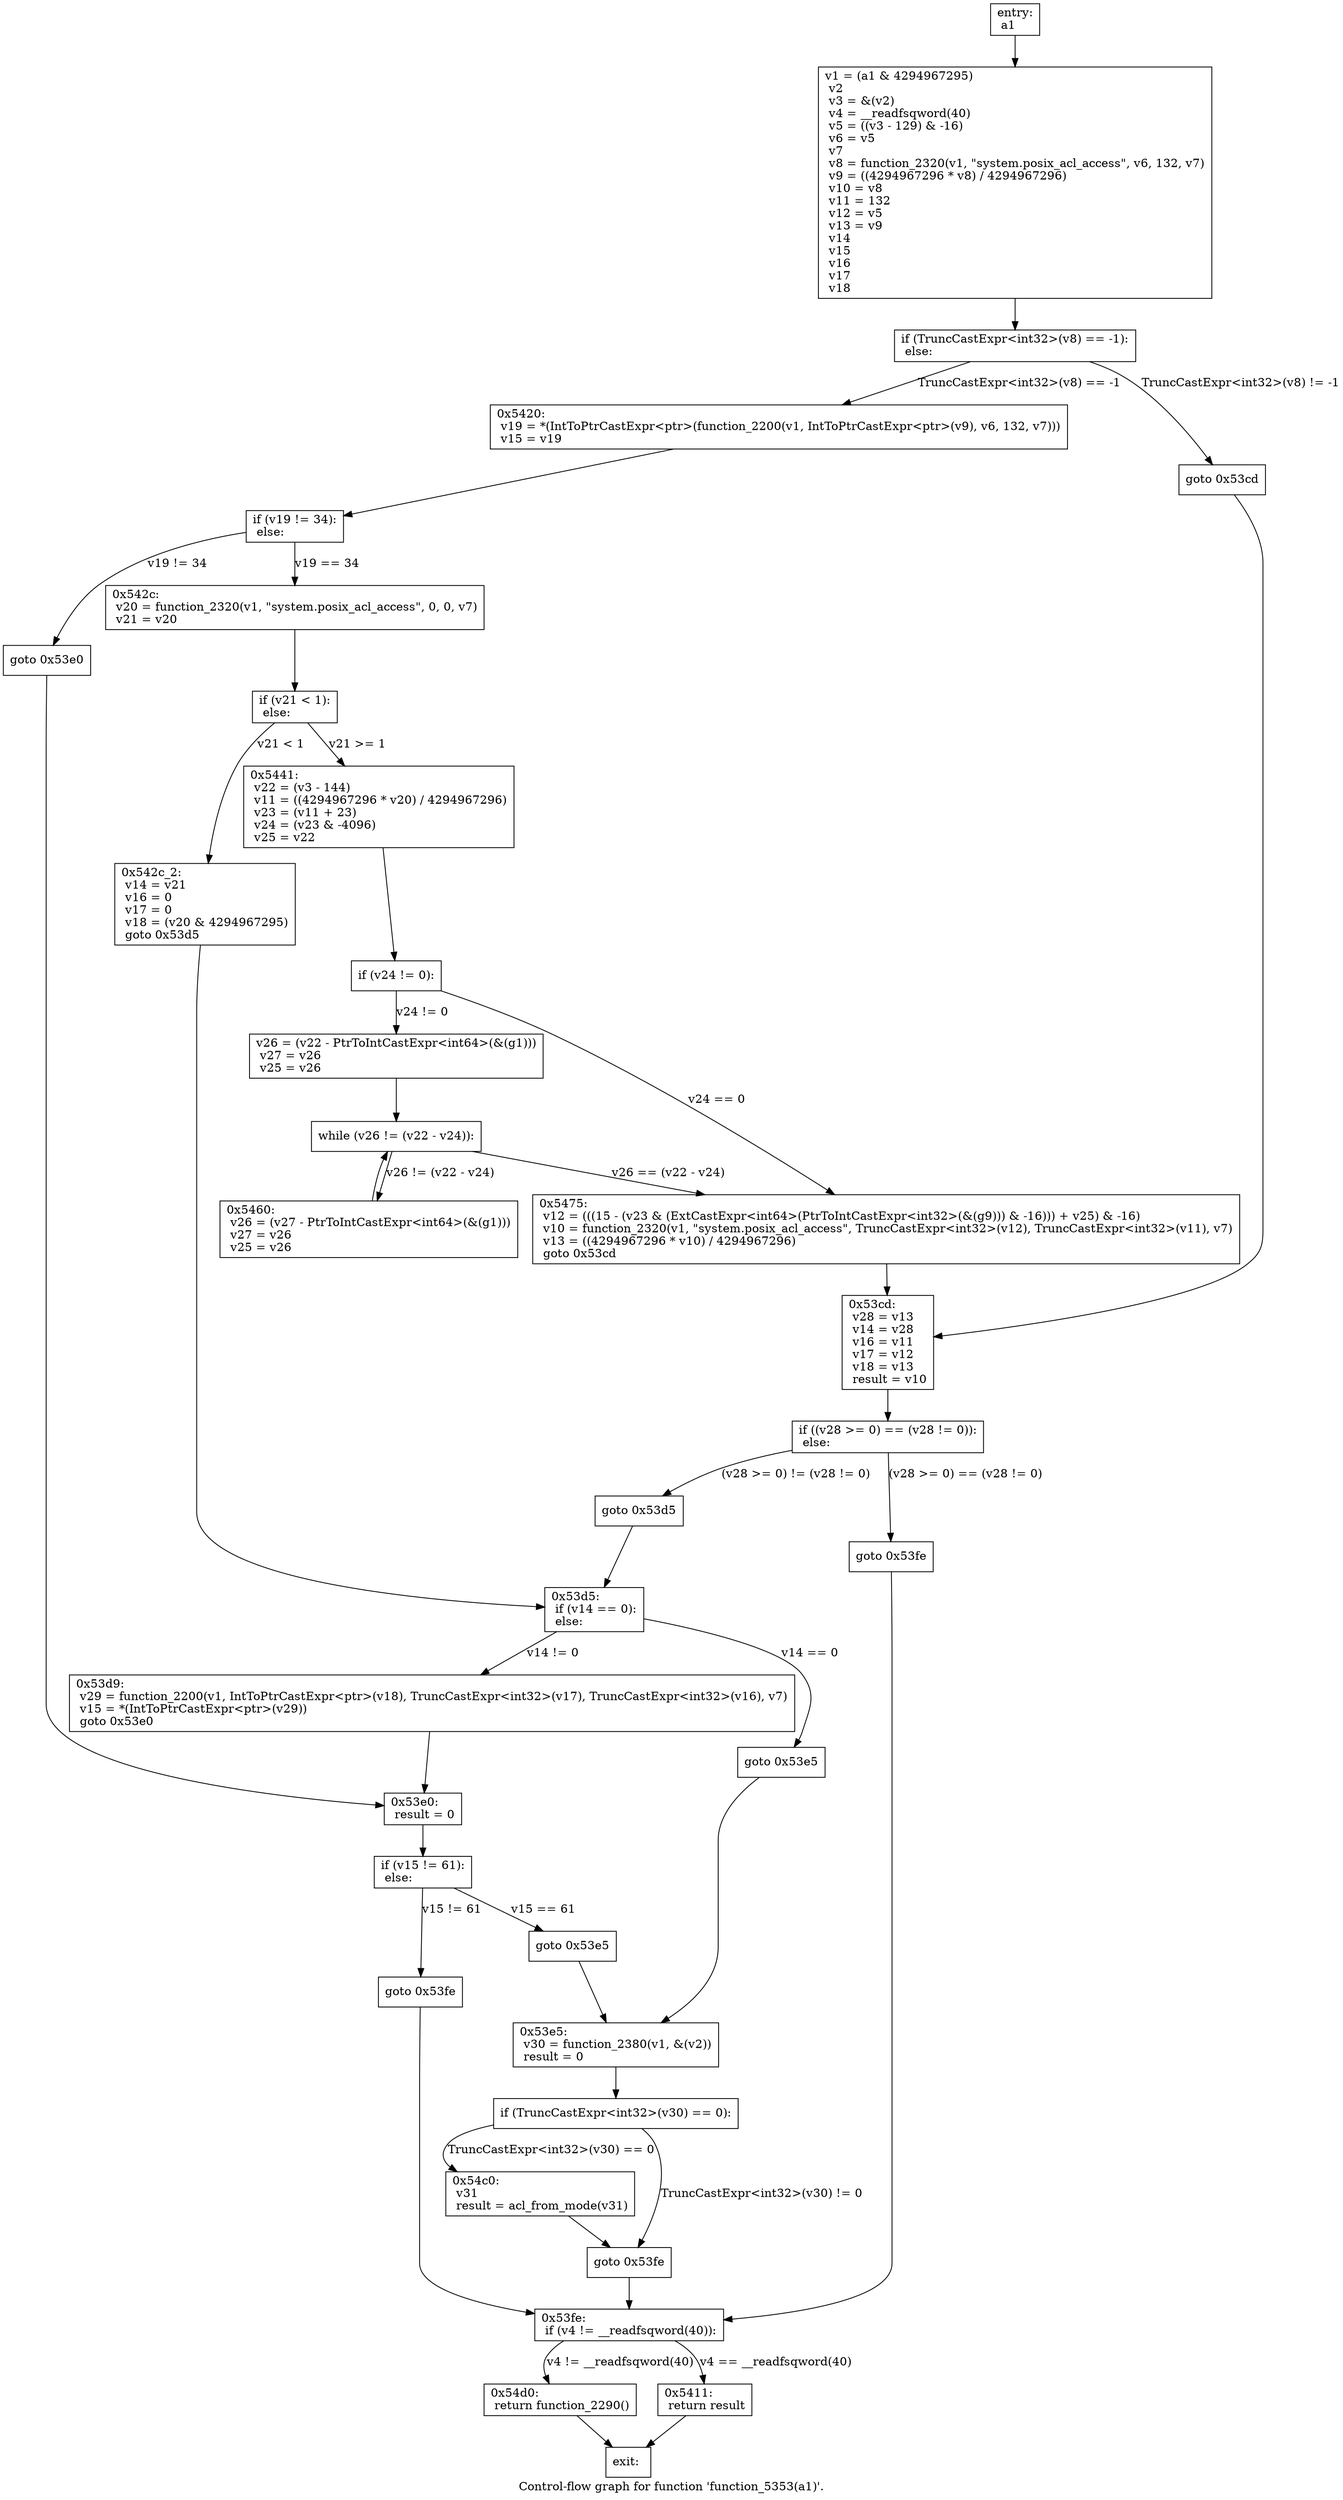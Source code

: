 digraph "Control-flow graph for function 'function_5353(a1)'." {
  label="Control-flow graph for function 'function_5353(a1)'.";
  node [shape=record];

  Node081A6848 [label="{entry:\l  a1\l}"];
  Node081A6848 -> Node081A6BF0;
  Node081A6BF0 [label="{  v1 = (a1 & 4294967295)\l  v2\l  v3 = &(v2)\l  v4 = __readfsqword(40)\l  v5 = ((v3 - 129) & -16)\l  v6 = v5\l  v7\l  v8 = function_2320(v1, \"system.posix_acl_access\", v6, 132, v7)\l  v9 = ((4294967296 * v8) / 4294967296)\l  v10 = v8\l  v11 = 132\l  v12 = v5\l  v13 = v9\l  v14\l  v15\l  v16\l  v17\l  v18\l}"];
  Node081A6BF0 -> Node081A6458;
  Node081A6458 [label="{  if (TruncCastExpr\<int32\>(v8) == -1):\l  else:\l}"];
  Node081A6458 -> Node081A6A40 [label="TruncCastExpr\<int32\>(v8) == -1"];
  Node081A6458 -> Node081A6A88 [label="TruncCastExpr\<int32\>(v8) != -1"];
  Node081A6A40 [label="{0x5420:\l  v19 = *(IntToPtrCastExpr\<ptr\>(function_2200(v1, IntToPtrCastExpr\<ptr\>(v9), v6, 132, v7)))\l  v15 = v19\l}"];
  Node081A6A40 -> Node081A6D10;
  Node081A6A88 [label="{  goto 0x53cd\l}"];
  Node081A6A88 -> Node081A6920;
  Node081A6D10 [label="{  if (v19 != 34):\l  else:\l}"];
  Node081A6D10 -> Node081A7388 [label="v19 != 34"];
  Node081A6D10 -> Node081A7100 [label="v19 == 34"];
  Node081A6920 [label="{0x53cd:\l  v28 = v13\l  v14 = v28\l  v16 = v11\l  v17 = v12\l  v18 = v13\l  result = v10\l}"];
  Node081A6920 -> Node081A6608;
  Node081A7388 [label="{  goto 0x53e0\l}"];
  Node081A7388 -> Node081A69B0;
  Node081A7100 [label="{0x542c:\l  v20 = function_2320(v1, \"system.posix_acl_access\", 0, 0, v7)\l  v21 = v20\l}"];
  Node081A7100 -> Node081A6F98;
  Node081A6608 [label="{  if ((v28 \>= 0) == (v28 != 0)):\l  else:\l}"];
  Node081A6608 -> Node081A6AD0 [label="(v28 \>= 0) == (v28 != 0)"];
  Node081A6608 -> Node081A6B18 [label="(v28 \>= 0) != (v28 != 0)"];
  Node081A69B0 [label="{0x53e0:\l  result = 0\l}"];
  Node081A69B0 -> Node081A65C0;
  Node081A6F98 [label="{  if (v21 \< 1):\l  else:\l}"];
  Node081A6F98 -> Node081A6D58 [label="v21 \< 1"];
  Node081A6F98 -> Node081A7610 [label="v21 \>= 1"];
  Node081A6AD0 [label="{  goto 0x53fe\l}"];
  Node081A6AD0 -> Node081A6650;
  Node081A6B18 [label="{  goto 0x53d5\l}"];
  Node081A6B18 -> Node081A7028;
  Node081A65C0 [label="{  if (v15 != 61):\l  else:\l}"];
  Node081A65C0 -> Node081A6B60 [label="v15 != 61"];
  Node081A65C0 -> Node081A7268 [label="v15 == 61"];
  Node081A6D58 [label="{0x542c_2:\l  v14 = v21\l  v16 = 0\l  v17 = 0\l  v18 = (v20 & 4294967295)\l  goto 0x53d5\l}"];
  Node081A6D58 -> Node081A7028;
  Node081A7610 [label="{0x5441:\l  v22 = (v3 - 144)\l  v11 = ((4294967296 * v20) / 4294967296)\l  v23 = (v11 + 23)\l  v24 = (v23 & -4096)\l  v25 = v22\l}"];
  Node081A7610 -> Node081A6DE8;
  Node081A6650 [label="{0x53fe:\l  if (v4 != __readfsqword(40)):\l}"];
  Node081A6650 -> Node081A6E78 [label="v4 != __readfsqword(40)"];
  Node081A6650 -> Node081A69F8 [label="v4 == __readfsqword(40)"];
  Node081A7028 [label="{0x53d5:\l  if (v14 == 0):\l  else:\l}"];
  Node081A7028 -> Node081A7460 [label="v14 == 0"];
  Node081A7028 -> Node081A6E30 [label="v14 != 0"];
  Node081A6B60 [label="{  goto 0x53fe\l}"];
  Node081A6B60 -> Node081A6650;
  Node081A7268 [label="{  goto 0x53e5\l}"];
  Node081A7268 -> Node081A7070;
  Node081A6DE8 [label="{  if (v24 != 0):\l}"];
  Node081A6DE8 -> Node081A7418 [label="v24 != 0"];
  Node081A6DE8 -> Node081A70B8 [label="v24 == 0"];
  Node081A6E78 [label="{0x54d0:\l  return function_2290()\l}"];
  Node081A6E78 -> Node081A6968;
  Node081A69F8 [label="{0x5411:\l  return result\l}"];
  Node081A69F8 -> Node081A6968;
  Node081A7460 [label="{  goto 0x53e5\l}"];
  Node081A7460 -> Node081A7070;
  Node081A6E30 [label="{0x53d9:\l  v29 = function_2200(v1, IntToPtrCastExpr\<ptr\>(v18), TruncCastExpr\<int32\>(v17), TruncCastExpr\<int32\>(v16), v7)\l  v15 = *(IntToPtrCastExpr\<ptr\>(v29))\l  goto 0x53e0\l}"];
  Node081A6E30 -> Node081A69B0;
  Node081A7070 [label="{0x53e5:\l  v30 = function_2380(v1, &(v2))\l  result = 0\l}"];
  Node081A7070 -> Node081A73D0;
  Node081A7418 [label="{  v26 = (v22 - PtrToIntCastExpr\<int64\>(&(g1)))\l  v27 = v26\l  v25 = v26\l}"];
  Node081A7418 -> Node081A7580;
  Node081A70B8 [label="{0x5475:\l  v12 = (((15 - (v23 & (ExtCastExpr\<int64\>(PtrToIntCastExpr\<int32\>(&(g9))) & -16))) + v25) & -16)\l  v10 = function_2320(v1, \"system.posix_acl_access\", TruncCastExpr\<int32\>(v12), TruncCastExpr\<int32\>(v11), v7)\l  v13 = ((4294967296 * v10) / 4294967296)\l  goto 0x53cd\l}"];
  Node081A70B8 -> Node081A6920;
  Node081A6968 [label="{exit:\l}"];
  Node081A73D0 [label="{  if (TruncCastExpr\<int32\>(v30) == 0):\l}"];
  Node081A73D0 -> Node081A7538 [label="TruncCastExpr\<int32\>(v30) == 0"];
  Node081A73D0 -> Node081A71D8 [label="TruncCastExpr\<int32\>(v30) != 0"];
  Node081A7580 [label="{  while (v26 != (v22 - v24)):\l}"];
  Node081A7580 -> Node081A75C8 [label="v26 != (v22 - v24)"];
  Node081A7580 -> Node081A70B8 [label="v26 == (v22 - v24)"];
  Node081A7538 [label="{0x54c0:\l  v31\l  result = acl_from_mode(v31)\l}"];
  Node081A7538 -> Node081A71D8;
  Node081A71D8 [label="{  goto 0x53fe\l}"];
  Node081A71D8 -> Node081A6650;
  Node081A75C8 [label="{0x5460:\l  v26 = (v27 - PtrToIntCastExpr\<int64\>(&(g1)))\l  v27 = v26\l  v25 = v26\l}"];
  Node081A75C8 -> Node081A7580;

}
